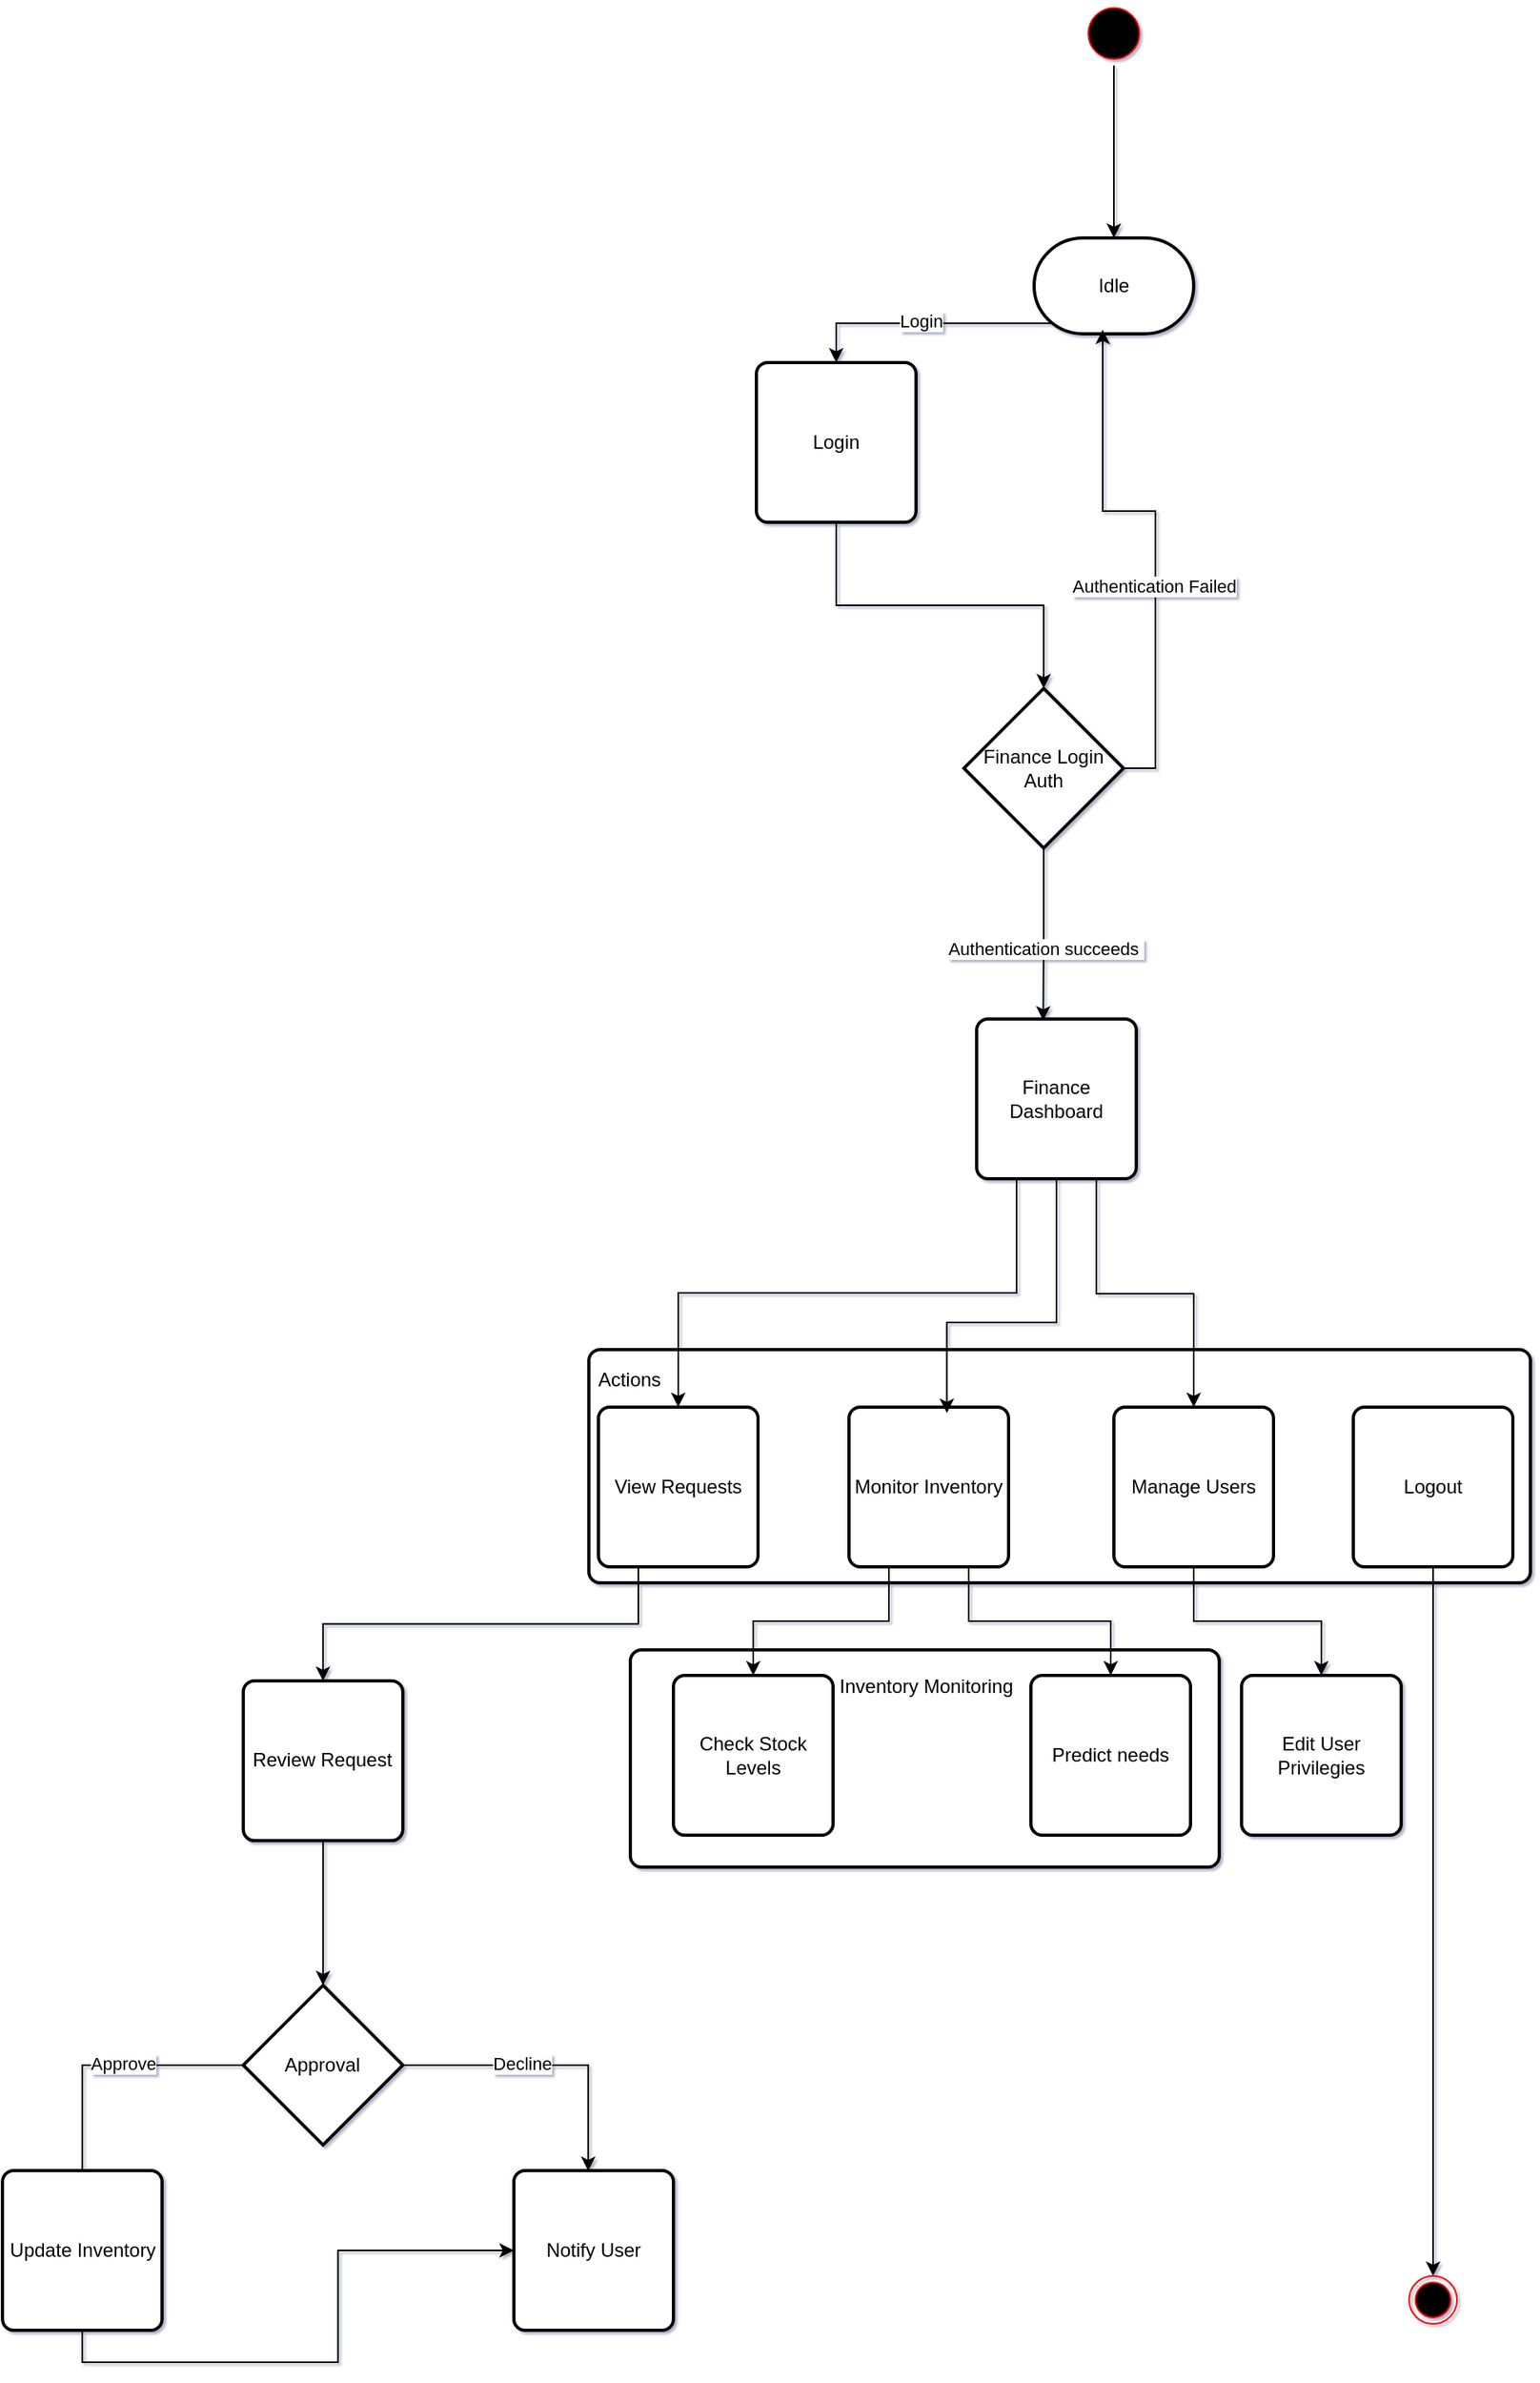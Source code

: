 <mxfile version="27.0.9">
  <diagram name="Page-1" id="tA_SJaqa-9wHxWihn57W">
    <mxGraphModel dx="2226" dy="1185" grid="0" gridSize="10" guides="1" tooltips="1" connect="1" arrows="1" fold="1" page="0" pageScale="1" pageWidth="850" pageHeight="1100" math="0" shadow="1">
      <root>
        <mxCell id="0" />
        <mxCell id="1" parent="0" />
        <mxCell id="yYGXFNO1V-ZtBMGJ8n_N-63" value="" style="rounded=1;whiteSpace=wrap;html=1;absoluteArcSize=1;arcSize=14;strokeWidth=2;" parent="1" vertex="1">
          <mxGeometry x="-87" y="941" width="369" height="136" as="geometry" />
        </mxCell>
        <mxCell id="yYGXFNO1V-ZtBMGJ8n_N-7" style="edgeStyle=orthogonalEdgeStyle;rounded=0;orthogonalLoop=1;jettySize=auto;html=1;exitX=0.5;exitY=1;exitDx=0;exitDy=0;" parent="1" source="y_sWD-JEh5Cgod3ZYhG4-1" target="yYGXFNO1V-ZtBMGJ8n_N-4" edge="1">
          <mxGeometry relative="1" as="geometry" />
        </mxCell>
        <mxCell id="y_sWD-JEh5Cgod3ZYhG4-1" value="" style="ellipse;html=1;shape=startState;fillColor=#000000;strokeColor=#ff0000;" parent="1" vertex="1">
          <mxGeometry x="196" y="-91" width="40" height="40" as="geometry" />
        </mxCell>
        <mxCell id="yYGXFNO1V-ZtBMGJ8n_N-9" style="edgeStyle=orthogonalEdgeStyle;rounded=0;orthogonalLoop=1;jettySize=auto;html=1;exitX=0.11;exitY=0.89;exitDx=0;exitDy=0;exitPerimeter=0;" parent="1" source="yYGXFNO1V-ZtBMGJ8n_N-4" target="yYGXFNO1V-ZtBMGJ8n_N-8" edge="1">
          <mxGeometry relative="1" as="geometry" />
        </mxCell>
        <mxCell id="yYGXFNO1V-ZtBMGJ8n_N-12" value="Login" style="edgeLabel;html=1;align=center;verticalAlign=middle;resizable=0;points=[];" parent="yYGXFNO1V-ZtBMGJ8n_N-9" vertex="1" connectable="0">
          <mxGeometry x="0.032" y="-2" relative="1" as="geometry">
            <mxPoint as="offset" />
          </mxGeometry>
        </mxCell>
        <mxCell id="yYGXFNO1V-ZtBMGJ8n_N-4" value="Idle" style="strokeWidth=2;html=1;shape=mxgraph.flowchart.terminator;whiteSpace=wrap;" parent="1" vertex="1">
          <mxGeometry x="166" y="57" width="100" height="60" as="geometry" />
        </mxCell>
        <mxCell id="yYGXFNO1V-ZtBMGJ8n_N-10" style="edgeStyle=orthogonalEdgeStyle;rounded=0;orthogonalLoop=1;jettySize=auto;html=1;exitX=0.5;exitY=1;exitDx=0;exitDy=0;" parent="1" source="yYGXFNO1V-ZtBMGJ8n_N-8" target="yYGXFNO1V-ZtBMGJ8n_N-11" edge="1">
          <mxGeometry relative="1" as="geometry">
            <mxPoint x="139.857" y="360.714" as="targetPoint" />
          </mxGeometry>
        </mxCell>
        <mxCell id="yYGXFNO1V-ZtBMGJ8n_N-8" value="Login" style="rounded=1;whiteSpace=wrap;html=1;absoluteArcSize=1;arcSize=14;strokeWidth=2;" parent="1" vertex="1">
          <mxGeometry x="-8" y="135" width="100" height="100" as="geometry" />
        </mxCell>
        <mxCell id="yYGXFNO1V-ZtBMGJ8n_N-15" style="edgeStyle=orthogonalEdgeStyle;rounded=0;orthogonalLoop=1;jettySize=auto;html=1;exitX=0.5;exitY=1;exitDx=0;exitDy=0;exitPerimeter=0;entryX=0.417;entryY=0.01;entryDx=0;entryDy=0;entryPerimeter=0;" parent="1" source="yYGXFNO1V-ZtBMGJ8n_N-11" target="yYGXFNO1V-ZtBMGJ8n_N-16" edge="1">
          <mxGeometry relative="1" as="geometry">
            <mxPoint x="171.857" y="536.143" as="targetPoint" />
          </mxGeometry>
        </mxCell>
        <mxCell id="yYGXFNO1V-ZtBMGJ8n_N-17" value="Authentication succeeds&amp;nbsp;" style="edgeLabel;html=1;align=center;verticalAlign=middle;resizable=0;points=[];" parent="yYGXFNO1V-ZtBMGJ8n_N-15" vertex="1" connectable="0">
          <mxGeometry x="0.167" y="1" relative="1" as="geometry">
            <mxPoint as="offset" />
          </mxGeometry>
        </mxCell>
        <mxCell id="yYGXFNO1V-ZtBMGJ8n_N-11" value="Finance Login Auth" style="strokeWidth=2;html=1;shape=mxgraph.flowchart.decision;whiteSpace=wrap;" parent="1" vertex="1">
          <mxGeometry x="121.997" y="339.004" width="100" height="100" as="geometry" />
        </mxCell>
        <mxCell id="yYGXFNO1V-ZtBMGJ8n_N-13" style="edgeStyle=orthogonalEdgeStyle;rounded=0;orthogonalLoop=1;jettySize=auto;html=1;exitX=1;exitY=0.5;exitDx=0;exitDy=0;exitPerimeter=0;entryX=0.43;entryY=0.957;entryDx=0;entryDy=0;entryPerimeter=0;" parent="1" source="yYGXFNO1V-ZtBMGJ8n_N-11" target="yYGXFNO1V-ZtBMGJ8n_N-4" edge="1">
          <mxGeometry relative="1" as="geometry" />
        </mxCell>
        <mxCell id="yYGXFNO1V-ZtBMGJ8n_N-14" value="Authentication Failed" style="edgeLabel;html=1;align=center;verticalAlign=middle;resizable=0;points=[];" parent="yYGXFNO1V-ZtBMGJ8n_N-13" vertex="1" connectable="0">
          <mxGeometry x="-0.178" y="1" relative="1" as="geometry">
            <mxPoint as="offset" />
          </mxGeometry>
        </mxCell>
        <mxCell id="yYGXFNO1V-ZtBMGJ8n_N-18" value="" style="rounded=1;whiteSpace=wrap;html=1;absoluteArcSize=1;arcSize=14;strokeWidth=2;" parent="1" vertex="1">
          <mxGeometry x="-113" y="753" width="590" height="146" as="geometry" />
        </mxCell>
        <mxCell id="yYGXFNO1V-ZtBMGJ8n_N-24" style="edgeStyle=orthogonalEdgeStyle;rounded=0;orthogonalLoop=1;jettySize=auto;html=1;exitX=0.25;exitY=1;exitDx=0;exitDy=0;" parent="1" source="yYGXFNO1V-ZtBMGJ8n_N-16" target="yYGXFNO1V-ZtBMGJ8n_N-20" edge="1">
          <mxGeometry relative="1" as="geometry" />
        </mxCell>
        <mxCell id="yYGXFNO1V-ZtBMGJ8n_N-37" style="edgeStyle=orthogonalEdgeStyle;rounded=0;orthogonalLoop=1;jettySize=auto;html=1;exitX=0.75;exitY=1;exitDx=0;exitDy=0;" parent="1" source="yYGXFNO1V-ZtBMGJ8n_N-16" target="yYGXFNO1V-ZtBMGJ8n_N-22" edge="1">
          <mxGeometry relative="1" as="geometry">
            <Array as="points">
              <mxPoint x="205" y="718" />
              <mxPoint x="266" y="718" />
            </Array>
          </mxGeometry>
        </mxCell>
        <mxCell id="yYGXFNO1V-ZtBMGJ8n_N-16" value="Finance Dashboard" style="rounded=1;whiteSpace=wrap;html=1;absoluteArcSize=1;arcSize=14;strokeWidth=2;" parent="1" vertex="1">
          <mxGeometry x="130" y="546" width="100" height="100" as="geometry" />
        </mxCell>
        <mxCell id="yYGXFNO1V-ZtBMGJ8n_N-19" value="Actions" style="text;html=1;align=center;verticalAlign=middle;resizable=0;points=[];autosize=1;strokeColor=none;fillColor=none;" parent="1" vertex="1">
          <mxGeometry x="-117" y="759" width="57" height="26" as="geometry" />
        </mxCell>
        <mxCell id="yYGXFNO1V-ZtBMGJ8n_N-28" style="edgeStyle=orthogonalEdgeStyle;rounded=0;orthogonalLoop=1;jettySize=auto;html=1;exitX=0.25;exitY=1;exitDx=0;exitDy=0;" parent="1" source="yYGXFNO1V-ZtBMGJ8n_N-20" target="yYGXFNO1V-ZtBMGJ8n_N-29" edge="1">
          <mxGeometry relative="1" as="geometry">
            <mxPoint x="-279.571" y="1010.429" as="targetPoint" />
          </mxGeometry>
        </mxCell>
        <mxCell id="yYGXFNO1V-ZtBMGJ8n_N-20" value="View Requests" style="rounded=1;whiteSpace=wrap;html=1;absoluteArcSize=1;arcSize=14;strokeWidth=2;" parent="1" vertex="1">
          <mxGeometry x="-107" y="789" width="100" height="100" as="geometry" />
        </mxCell>
        <mxCell id="yYGXFNO1V-ZtBMGJ8n_N-30" style="edgeStyle=orthogonalEdgeStyle;rounded=0;orthogonalLoop=1;jettySize=auto;html=1;exitX=0.25;exitY=1;exitDx=0;exitDy=0;" parent="1" source="yYGXFNO1V-ZtBMGJ8n_N-21" target="yYGXFNO1V-ZtBMGJ8n_N-32" edge="1">
          <mxGeometry relative="1" as="geometry">
            <mxPoint x="-40.143" y="999.571" as="targetPoint" />
          </mxGeometry>
        </mxCell>
        <mxCell id="yYGXFNO1V-ZtBMGJ8n_N-61" style="edgeStyle=orthogonalEdgeStyle;rounded=0;orthogonalLoop=1;jettySize=auto;html=1;exitX=0.75;exitY=1;exitDx=0;exitDy=0;" parent="1" source="yYGXFNO1V-ZtBMGJ8n_N-21" target="yYGXFNO1V-ZtBMGJ8n_N-62" edge="1">
          <mxGeometry relative="1" as="geometry">
            <mxPoint x="162.444" y="967.333" as="targetPoint" />
          </mxGeometry>
        </mxCell>
        <mxCell id="yYGXFNO1V-ZtBMGJ8n_N-21" value="Monitor Inventory" style="rounded=1;whiteSpace=wrap;html=1;absoluteArcSize=1;arcSize=14;strokeWidth=2;" parent="1" vertex="1">
          <mxGeometry x="50" y="789" width="100" height="100" as="geometry" />
        </mxCell>
        <mxCell id="yYGXFNO1V-ZtBMGJ8n_N-35" style="edgeStyle=orthogonalEdgeStyle;rounded=0;orthogonalLoop=1;jettySize=auto;html=1;exitX=0.5;exitY=1;exitDx=0;exitDy=0;" parent="1" source="yYGXFNO1V-ZtBMGJ8n_N-22" target="yYGXFNO1V-ZtBMGJ8n_N-36" edge="1">
          <mxGeometry relative="1" as="geometry">
            <mxPoint x="266.143" y="960.714" as="targetPoint" />
          </mxGeometry>
        </mxCell>
        <mxCell id="yYGXFNO1V-ZtBMGJ8n_N-60" style="edgeStyle=orthogonalEdgeStyle;rounded=0;orthogonalLoop=1;jettySize=auto;html=1;exitX=0.5;exitY=1;exitDx=0;exitDy=0;entryX=0.5;entryY=0;entryDx=0;entryDy=0;" parent="1" source="yYGXFNO1V-ZtBMGJ8n_N-23" target="yYGXFNO1V-ZtBMGJ8n_N-54" edge="1">
          <mxGeometry relative="1" as="geometry" />
        </mxCell>
        <mxCell id="yYGXFNO1V-ZtBMGJ8n_N-23" value="Logout" style="rounded=1;whiteSpace=wrap;html=1;absoluteArcSize=1;arcSize=14;strokeWidth=2;" parent="1" vertex="1">
          <mxGeometry x="366" y="789" width="100" height="100" as="geometry" />
        </mxCell>
        <mxCell id="yYGXFNO1V-ZtBMGJ8n_N-22" value="Manage Users" style="rounded=1;whiteSpace=wrap;html=1;absoluteArcSize=1;arcSize=14;strokeWidth=2;" parent="1" vertex="1">
          <mxGeometry x="216" y="789" width="100" height="100" as="geometry" />
        </mxCell>
        <mxCell id="yYGXFNO1V-ZtBMGJ8n_N-25" style="edgeStyle=orthogonalEdgeStyle;rounded=0;orthogonalLoop=1;jettySize=auto;html=1;exitX=0.5;exitY=1;exitDx=0;exitDy=0;entryX=0.613;entryY=0.037;entryDx=0;entryDy=0;entryPerimeter=0;" parent="1" source="yYGXFNO1V-ZtBMGJ8n_N-16" target="yYGXFNO1V-ZtBMGJ8n_N-21" edge="1">
          <mxGeometry relative="1" as="geometry">
            <Array as="points">
              <mxPoint x="180" y="736" />
              <mxPoint x="111" y="736" />
            </Array>
          </mxGeometry>
        </mxCell>
        <mxCell id="yYGXFNO1V-ZtBMGJ8n_N-38" style="edgeStyle=orthogonalEdgeStyle;rounded=0;orthogonalLoop=1;jettySize=auto;html=1;exitX=0.5;exitY=1;exitDx=0;exitDy=0;" parent="1" source="yYGXFNO1V-ZtBMGJ8n_N-29" target="yYGXFNO1V-ZtBMGJ8n_N-39" edge="1">
          <mxGeometry relative="1" as="geometry">
            <mxPoint x="-279.571" y="1147" as="targetPoint" />
          </mxGeometry>
        </mxCell>
        <mxCell id="yYGXFNO1V-ZtBMGJ8n_N-29" value="Review Request" style="rounded=1;whiteSpace=wrap;html=1;absoluteArcSize=1;arcSize=14;strokeWidth=2;" parent="1" vertex="1">
          <mxGeometry x="-329.571" y="960.429" width="100" height="100" as="geometry" />
        </mxCell>
        <mxCell id="yYGXFNO1V-ZtBMGJ8n_N-32" value="Check Stock Levels" style="rounded=1;whiteSpace=wrap;html=1;absoluteArcSize=1;arcSize=14;strokeWidth=2;" parent="1" vertex="1">
          <mxGeometry x="-59.993" y="957.001" width="100" height="100" as="geometry" />
        </mxCell>
        <mxCell id="yYGXFNO1V-ZtBMGJ8n_N-36" value="Edit User Privilegies" style="rounded=1;whiteSpace=wrap;html=1;absoluteArcSize=1;arcSize=14;strokeWidth=2;" parent="1" vertex="1">
          <mxGeometry x="296.003" y="957.004" width="100" height="100" as="geometry" />
        </mxCell>
        <mxCell id="yYGXFNO1V-ZtBMGJ8n_N-40" style="edgeStyle=orthogonalEdgeStyle;rounded=0;orthogonalLoop=1;jettySize=auto;html=1;entryX=0.466;entryY=0.003;entryDx=0;entryDy=0;entryPerimeter=0;" parent="1" source="yYGXFNO1V-ZtBMGJ8n_N-39" target="yYGXFNO1V-ZtBMGJ8n_N-43" edge="1">
          <mxGeometry relative="1" as="geometry">
            <mxPoint x="-93.857" y="1291" as="targetPoint" />
          </mxGeometry>
        </mxCell>
        <mxCell id="yYGXFNO1V-ZtBMGJ8n_N-41" value="Decline" style="edgeLabel;html=1;align=center;verticalAlign=middle;resizable=0;points=[];" parent="yYGXFNO1V-ZtBMGJ8n_N-40" vertex="1" connectable="0">
          <mxGeometry x="-0.189" y="1" relative="1" as="geometry">
            <mxPoint as="offset" />
          </mxGeometry>
        </mxCell>
        <mxCell id="yYGXFNO1V-ZtBMGJ8n_N-44" style="edgeStyle=orthogonalEdgeStyle;rounded=0;orthogonalLoop=1;jettySize=auto;html=1;exitX=0;exitY=0.5;exitDx=0;exitDy=0;exitPerimeter=0;" parent="1" source="yYGXFNO1V-ZtBMGJ8n_N-39" target="yYGXFNO1V-ZtBMGJ8n_N-45" edge="1">
          <mxGeometry relative="1" as="geometry">
            <mxPoint x="-430.429" y="1309.286" as="targetPoint" />
          </mxGeometry>
        </mxCell>
        <mxCell id="yYGXFNO1V-ZtBMGJ8n_N-46" value="Approve" style="edgeLabel;html=1;align=center;verticalAlign=middle;resizable=0;points=[];" parent="yYGXFNO1V-ZtBMGJ8n_N-44" vertex="1" connectable="0">
          <mxGeometry x="-0.135" y="-1" relative="1" as="geometry">
            <mxPoint as="offset" />
          </mxGeometry>
        </mxCell>
        <mxCell id="yYGXFNO1V-ZtBMGJ8n_N-39" value="Approval" style="strokeWidth=2;html=1;shape=mxgraph.flowchart.decision;whiteSpace=wrap;" parent="1" vertex="1">
          <mxGeometry x="-329.571" y="1151" width="100" height="100" as="geometry" />
        </mxCell>
        <mxCell id="yYGXFNO1V-ZtBMGJ8n_N-43" value="Notify User" style="rounded=1;whiteSpace=wrap;html=1;absoluteArcSize=1;arcSize=14;strokeWidth=2;" parent="1" vertex="1">
          <mxGeometry x="-159.997" y="1267" width="100" height="100" as="geometry" />
        </mxCell>
        <mxCell id="yYGXFNO1V-ZtBMGJ8n_N-50" style="edgeStyle=orthogonalEdgeStyle;rounded=0;orthogonalLoop=1;jettySize=auto;html=1;exitX=0.5;exitY=1;exitDx=0;exitDy=0;" parent="1" source="yYGXFNO1V-ZtBMGJ8n_N-45" target="yYGXFNO1V-ZtBMGJ8n_N-43" edge="1">
          <mxGeometry relative="1" as="geometry" />
        </mxCell>
        <mxCell id="yYGXFNO1V-ZtBMGJ8n_N-45" value="Update Inventory" style="rounded=1;whiteSpace=wrap;html=1;absoluteArcSize=1;arcSize=14;strokeWidth=2;" parent="1" vertex="1">
          <mxGeometry x="-480.429" y="1266.996" width="100" height="100" as="geometry" />
        </mxCell>
        <mxCell id="yYGXFNO1V-ZtBMGJ8n_N-54" value="" style="ellipse;html=1;shape=endState;fillColor=#000000;strokeColor=#ff0000;" parent="1" vertex="1">
          <mxGeometry x="401" y="1333" width="30" height="30" as="geometry" />
        </mxCell>
        <mxCell id="yYGXFNO1V-ZtBMGJ8n_N-62" value="Predict needs" style="rounded=1;whiteSpace=wrap;html=1;absoluteArcSize=1;arcSize=14;strokeWidth=2;" parent="1" vertex="1">
          <mxGeometry x="164.004" y="957.003" width="100" height="100" as="geometry" />
        </mxCell>
        <mxCell id="yYGXFNO1V-ZtBMGJ8n_N-64" value="Inventory Monitoring" style="text;html=1;align=center;verticalAlign=middle;resizable=0;points=[];autosize=1;strokeColor=none;fillColor=none;" parent="1" vertex="1">
          <mxGeometry x="34.5" y="951" width="127" height="26" as="geometry" />
        </mxCell>
      </root>
    </mxGraphModel>
  </diagram>
</mxfile>
